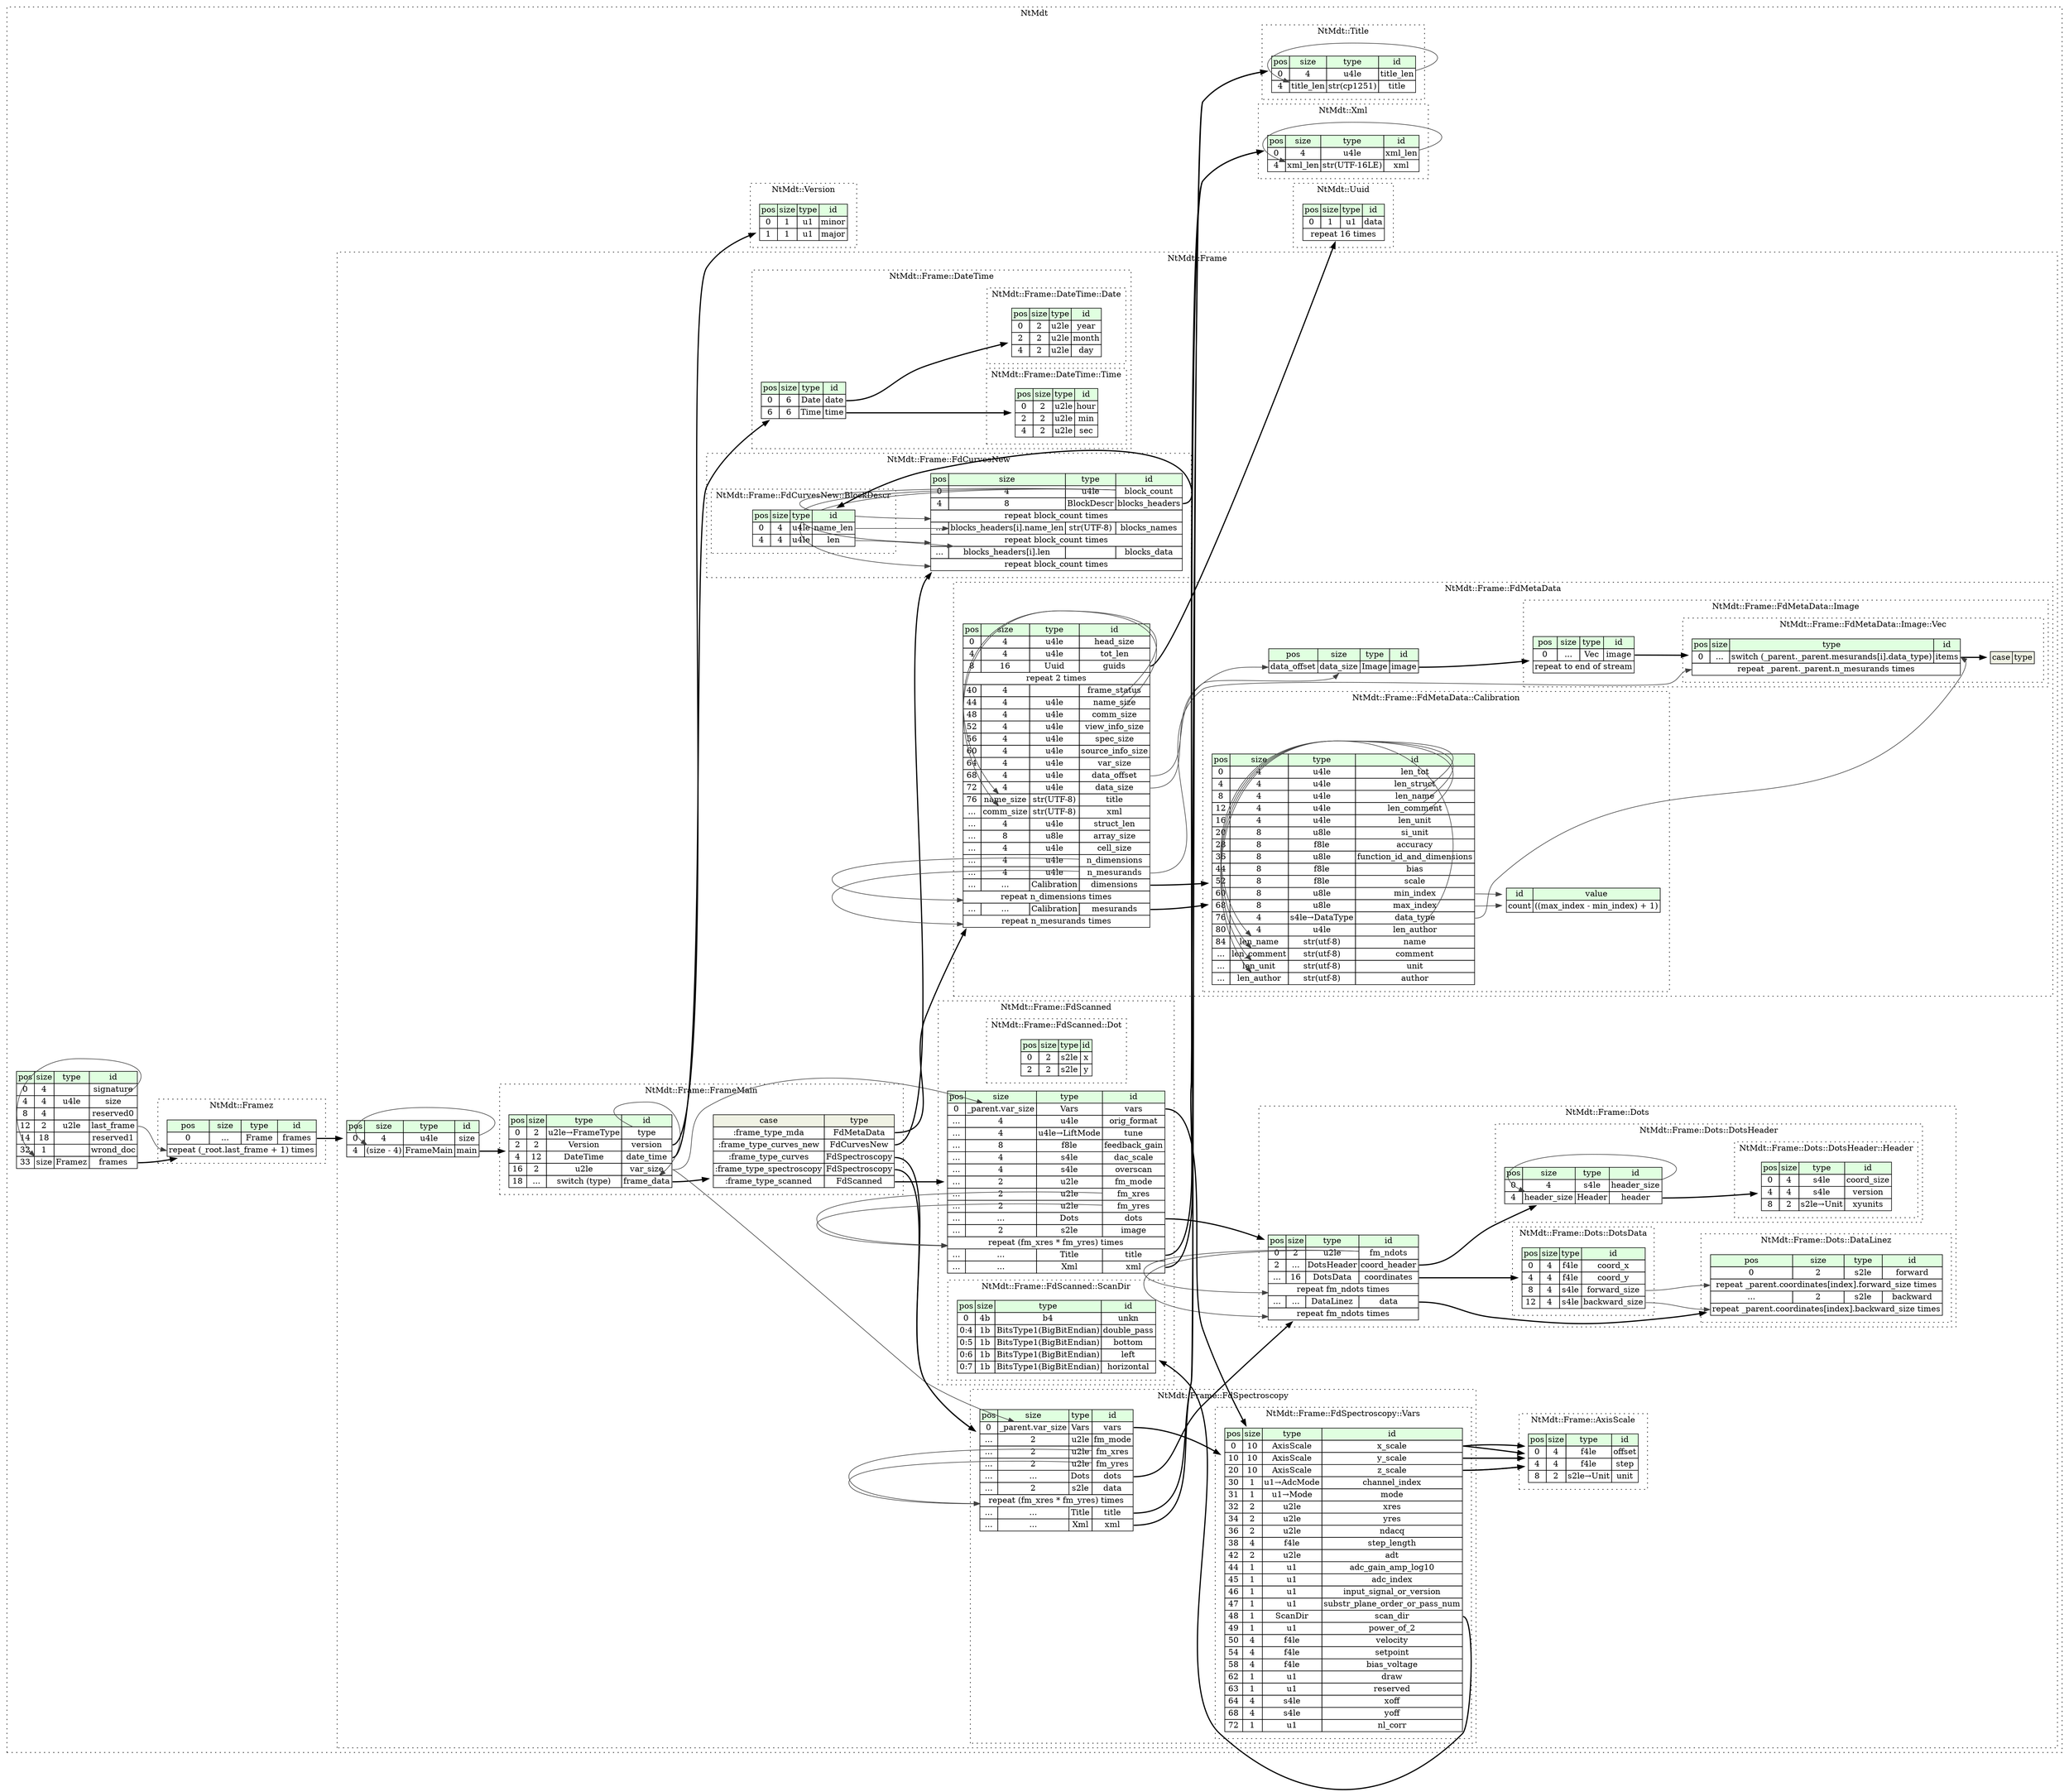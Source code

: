 digraph {
	rankdir=LR;
	node [shape=plaintext];
	subgraph cluster__nt_mdt {
		label="NtMdt";
		graph[style=dotted];

		nt_mdt__seq [label=<<TABLE BORDER="0" CELLBORDER="1" CELLSPACING="0">
			<TR><TD BGCOLOR="#E0FFE0">pos</TD><TD BGCOLOR="#E0FFE0">size</TD><TD BGCOLOR="#E0FFE0">type</TD><TD BGCOLOR="#E0FFE0">id</TD></TR>
			<TR><TD PORT="signature_pos">0</TD><TD PORT="signature_size">4</TD><TD></TD><TD PORT="signature_type">signature</TD></TR>
			<TR><TD PORT="size_pos">4</TD><TD PORT="size_size">4</TD><TD>u4le</TD><TD PORT="size_type">size</TD></TR>
			<TR><TD PORT="reserved0_pos">8</TD><TD PORT="reserved0_size">4</TD><TD></TD><TD PORT="reserved0_type">reserved0</TD></TR>
			<TR><TD PORT="last_frame_pos">12</TD><TD PORT="last_frame_size">2</TD><TD>u2le</TD><TD PORT="last_frame_type">last_frame</TD></TR>
			<TR><TD PORT="reserved1_pos">14</TD><TD PORT="reserved1_size">18</TD><TD></TD><TD PORT="reserved1_type">reserved1</TD></TR>
			<TR><TD PORT="wrond_doc_pos">32</TD><TD PORT="wrond_doc_size">1</TD><TD></TD><TD PORT="wrond_doc_type">wrond_doc</TD></TR>
			<TR><TD PORT="frames_pos">33</TD><TD PORT="frames_size">size</TD><TD>Framez</TD><TD PORT="frames_type">frames</TD></TR>
		</TABLE>>];
		subgraph cluster__uuid {
			label="NtMdt::Uuid";
			graph[style=dotted];

			uuid__seq [label=<<TABLE BORDER="0" CELLBORDER="1" CELLSPACING="0">
				<TR><TD BGCOLOR="#E0FFE0">pos</TD><TD BGCOLOR="#E0FFE0">size</TD><TD BGCOLOR="#E0FFE0">type</TD><TD BGCOLOR="#E0FFE0">id</TD></TR>
				<TR><TD PORT="data_pos">0</TD><TD PORT="data_size">1</TD><TD>u1</TD><TD PORT="data_type">data</TD></TR>
				<TR><TD COLSPAN="4" PORT="data__repeat">repeat 16 times</TD></TR>
			</TABLE>>];
		}
		subgraph cluster__framez {
			label="NtMdt::Framez";
			graph[style=dotted];

			framez__seq [label=<<TABLE BORDER="0" CELLBORDER="1" CELLSPACING="0">
				<TR><TD BGCOLOR="#E0FFE0">pos</TD><TD BGCOLOR="#E0FFE0">size</TD><TD BGCOLOR="#E0FFE0">type</TD><TD BGCOLOR="#E0FFE0">id</TD></TR>
				<TR><TD PORT="frames_pos">0</TD><TD PORT="frames_size">...</TD><TD>Frame</TD><TD PORT="frames_type">frames</TD></TR>
				<TR><TD COLSPAN="4" PORT="frames__repeat">repeat (_root.last_frame + 1) times</TD></TR>
			</TABLE>>];
		}
		subgraph cluster__frame {
			label="NtMdt::Frame";
			graph[style=dotted];

			frame__seq [label=<<TABLE BORDER="0" CELLBORDER="1" CELLSPACING="0">
				<TR><TD BGCOLOR="#E0FFE0">pos</TD><TD BGCOLOR="#E0FFE0">size</TD><TD BGCOLOR="#E0FFE0">type</TD><TD BGCOLOR="#E0FFE0">id</TD></TR>
				<TR><TD PORT="size_pos">0</TD><TD PORT="size_size">4</TD><TD>u4le</TD><TD PORT="size_type">size</TD></TR>
				<TR><TD PORT="main_pos">4</TD><TD PORT="main_size">(size - 4)</TD><TD>FrameMain</TD><TD PORT="main_type">main</TD></TR>
			</TABLE>>];
			subgraph cluster__dots {
				label="NtMdt::Frame::Dots";
				graph[style=dotted];

				dots__seq [label=<<TABLE BORDER="0" CELLBORDER="1" CELLSPACING="0">
					<TR><TD BGCOLOR="#E0FFE0">pos</TD><TD BGCOLOR="#E0FFE0">size</TD><TD BGCOLOR="#E0FFE0">type</TD><TD BGCOLOR="#E0FFE0">id</TD></TR>
					<TR><TD PORT="fm_ndots_pos">0</TD><TD PORT="fm_ndots_size">2</TD><TD>u2le</TD><TD PORT="fm_ndots_type">fm_ndots</TD></TR>
					<TR><TD PORT="coord_header_pos">2</TD><TD PORT="coord_header_size">...</TD><TD>DotsHeader</TD><TD PORT="coord_header_type">coord_header</TD></TR>
					<TR><TD PORT="coordinates_pos">...</TD><TD PORT="coordinates_size">16</TD><TD>DotsData</TD><TD PORT="coordinates_type">coordinates</TD></TR>
					<TR><TD COLSPAN="4" PORT="coordinates__repeat">repeat fm_ndots times</TD></TR>
					<TR><TD PORT="data_pos">...</TD><TD PORT="data_size">...</TD><TD>DataLinez</TD><TD PORT="data_type">data</TD></TR>
					<TR><TD COLSPAN="4" PORT="data__repeat">repeat fm_ndots times</TD></TR>
				</TABLE>>];
				subgraph cluster__dots_header {
					label="NtMdt::Frame::Dots::DotsHeader";
					graph[style=dotted];

					dots_header__seq [label=<<TABLE BORDER="0" CELLBORDER="1" CELLSPACING="0">
						<TR><TD BGCOLOR="#E0FFE0">pos</TD><TD BGCOLOR="#E0FFE0">size</TD><TD BGCOLOR="#E0FFE0">type</TD><TD BGCOLOR="#E0FFE0">id</TD></TR>
						<TR><TD PORT="header_size_pos">0</TD><TD PORT="header_size_size">4</TD><TD>s4le</TD><TD PORT="header_size_type">header_size</TD></TR>
						<TR><TD PORT="header_pos">4</TD><TD PORT="header_size">header_size</TD><TD>Header</TD><TD PORT="header_type">header</TD></TR>
					</TABLE>>];
					subgraph cluster__header_ {
						label="NtMdt::Frame::Dots::DotsHeader::Header";
						graph[style=dotted];

						header___seq [label=<<TABLE BORDER="0" CELLBORDER="1" CELLSPACING="0">
							<TR><TD BGCOLOR="#E0FFE0">pos</TD><TD BGCOLOR="#E0FFE0">size</TD><TD BGCOLOR="#E0FFE0">type</TD><TD BGCOLOR="#E0FFE0">id</TD></TR>
							<TR><TD PORT="coord_size_pos">0</TD><TD PORT="coord_size_size">4</TD><TD>s4le</TD><TD PORT="coord_size_type">coord_size</TD></TR>
							<TR><TD PORT="version_pos">4</TD><TD PORT="version_size">4</TD><TD>s4le</TD><TD PORT="version_type">version</TD></TR>
							<TR><TD PORT="xyunits_pos">8</TD><TD PORT="xyunits_size">2</TD><TD>s2le→Unit</TD><TD PORT="xyunits_type">xyunits</TD></TR>
						</TABLE>>];
					}
				}
				subgraph cluster__dots_data {
					label="NtMdt::Frame::Dots::DotsData";
					graph[style=dotted];

					dots_data__seq [label=<<TABLE BORDER="0" CELLBORDER="1" CELLSPACING="0">
						<TR><TD BGCOLOR="#E0FFE0">pos</TD><TD BGCOLOR="#E0FFE0">size</TD><TD BGCOLOR="#E0FFE0">type</TD><TD BGCOLOR="#E0FFE0">id</TD></TR>
						<TR><TD PORT="coord_x_pos">0</TD><TD PORT="coord_x_size">4</TD><TD>f4le</TD><TD PORT="coord_x_type">coord_x</TD></TR>
						<TR><TD PORT="coord_y_pos">4</TD><TD PORT="coord_y_size">4</TD><TD>f4le</TD><TD PORT="coord_y_type">coord_y</TD></TR>
						<TR><TD PORT="forward_size_pos">8</TD><TD PORT="forward_size_size">4</TD><TD>s4le</TD><TD PORT="forward_size_type">forward_size</TD></TR>
						<TR><TD PORT="backward_size_pos">12</TD><TD PORT="backward_size_size">4</TD><TD>s4le</TD><TD PORT="backward_size_type">backward_size</TD></TR>
					</TABLE>>];
				}
				subgraph cluster__data_linez {
					label="NtMdt::Frame::Dots::DataLinez";
					graph[style=dotted];

					data_linez__seq [label=<<TABLE BORDER="0" CELLBORDER="1" CELLSPACING="0">
						<TR><TD BGCOLOR="#E0FFE0">pos</TD><TD BGCOLOR="#E0FFE0">size</TD><TD BGCOLOR="#E0FFE0">type</TD><TD BGCOLOR="#E0FFE0">id</TD></TR>
						<TR><TD PORT="forward_pos">0</TD><TD PORT="forward_size">2</TD><TD>s2le</TD><TD PORT="forward_type">forward</TD></TR>
						<TR><TD COLSPAN="4" PORT="forward__repeat">repeat _parent.coordinates[index].forward_size times</TD></TR>
						<TR><TD PORT="backward_pos">...</TD><TD PORT="backward_size">2</TD><TD>s2le</TD><TD PORT="backward_type">backward</TD></TR>
						<TR><TD COLSPAN="4" PORT="backward__repeat">repeat _parent.coordinates[index].backward_size times</TD></TR>
					</TABLE>>];
				}
			}
			subgraph cluster__frame_main {
				label="NtMdt::Frame::FrameMain";
				graph[style=dotted];

				frame_main__seq [label=<<TABLE BORDER="0" CELLBORDER="1" CELLSPACING="0">
					<TR><TD BGCOLOR="#E0FFE0">pos</TD><TD BGCOLOR="#E0FFE0">size</TD><TD BGCOLOR="#E0FFE0">type</TD><TD BGCOLOR="#E0FFE0">id</TD></TR>
					<TR><TD PORT="type_pos">0</TD><TD PORT="type_size">2</TD><TD>u2le→FrameType</TD><TD PORT="type_type">type</TD></TR>
					<TR><TD PORT="version_pos">2</TD><TD PORT="version_size">2</TD><TD>Version</TD><TD PORT="version_type">version</TD></TR>
					<TR><TD PORT="date_time_pos">4</TD><TD PORT="date_time_size">12</TD><TD>DateTime</TD><TD PORT="date_time_type">date_time</TD></TR>
					<TR><TD PORT="var_size_pos">16</TD><TD PORT="var_size_size">2</TD><TD>u2le</TD><TD PORT="var_size_type">var_size</TD></TR>
					<TR><TD PORT="frame_data_pos">18</TD><TD PORT="frame_data_size">...</TD><TD>switch (type)</TD><TD PORT="frame_data_type">frame_data</TD></TR>
				</TABLE>>];
frame_main__seq_frame_data_switch [label=<<TABLE BORDER="0" CELLBORDER="1" CELLSPACING="0">
	<TR><TD BGCOLOR="#F0F2E4">case</TD><TD BGCOLOR="#F0F2E4">type</TD></TR>
	<TR><TD>:frame_type_mda</TD><TD PORT="case0">FdMetaData</TD></TR>
	<TR><TD>:frame_type_curves_new</TD><TD PORT="case1">FdCurvesNew</TD></TR>
	<TR><TD>:frame_type_curves</TD><TD PORT="case2">FdSpectroscopy</TD></TR>
	<TR><TD>:frame_type_spectroscopy</TD><TD PORT="case3">FdSpectroscopy</TD></TR>
	<TR><TD>:frame_type_scanned</TD><TD PORT="case4">FdScanned</TD></TR>
</TABLE>>];
			}
			subgraph cluster__fd_curves_new {
				label="NtMdt::Frame::FdCurvesNew";
				graph[style=dotted];

				fd_curves_new__seq [label=<<TABLE BORDER="0" CELLBORDER="1" CELLSPACING="0">
					<TR><TD BGCOLOR="#E0FFE0">pos</TD><TD BGCOLOR="#E0FFE0">size</TD><TD BGCOLOR="#E0FFE0">type</TD><TD BGCOLOR="#E0FFE0">id</TD></TR>
					<TR><TD PORT="block_count_pos">0</TD><TD PORT="block_count_size">4</TD><TD>u4le</TD><TD PORT="block_count_type">block_count</TD></TR>
					<TR><TD PORT="blocks_headers_pos">4</TD><TD PORT="blocks_headers_size">8</TD><TD>BlockDescr</TD><TD PORT="blocks_headers_type">blocks_headers</TD></TR>
					<TR><TD COLSPAN="4" PORT="blocks_headers__repeat">repeat block_count times</TD></TR>
					<TR><TD PORT="blocks_names_pos">...</TD><TD PORT="blocks_names_size">blocks_headers[i].name_len</TD><TD>str(UTF-8)</TD><TD PORT="blocks_names_type">blocks_names</TD></TR>
					<TR><TD COLSPAN="4" PORT="blocks_names__repeat">repeat block_count times</TD></TR>
					<TR><TD PORT="blocks_data_pos">...</TD><TD PORT="blocks_data_size">blocks_headers[i].len</TD><TD></TD><TD PORT="blocks_data_type">blocks_data</TD></TR>
					<TR><TD COLSPAN="4" PORT="blocks_data__repeat">repeat block_count times</TD></TR>
				</TABLE>>];
				subgraph cluster__block_descr {
					label="NtMdt::Frame::FdCurvesNew::BlockDescr";
					graph[style=dotted];

					block_descr__seq [label=<<TABLE BORDER="0" CELLBORDER="1" CELLSPACING="0">
						<TR><TD BGCOLOR="#E0FFE0">pos</TD><TD BGCOLOR="#E0FFE0">size</TD><TD BGCOLOR="#E0FFE0">type</TD><TD BGCOLOR="#E0FFE0">id</TD></TR>
						<TR><TD PORT="name_len_pos">0</TD><TD PORT="name_len_size">4</TD><TD>u4le</TD><TD PORT="name_len_type">name_len</TD></TR>
						<TR><TD PORT="len_pos">4</TD><TD PORT="len_size">4</TD><TD>u4le</TD><TD PORT="len_type">len</TD></TR>
					</TABLE>>];
				}
			}
			subgraph cluster__fd_meta_data {
				label="NtMdt::Frame::FdMetaData";
				graph[style=dotted];

				fd_meta_data__seq [label=<<TABLE BORDER="0" CELLBORDER="1" CELLSPACING="0">
					<TR><TD BGCOLOR="#E0FFE0">pos</TD><TD BGCOLOR="#E0FFE0">size</TD><TD BGCOLOR="#E0FFE0">type</TD><TD BGCOLOR="#E0FFE0">id</TD></TR>
					<TR><TD PORT="head_size_pos">0</TD><TD PORT="head_size_size">4</TD><TD>u4le</TD><TD PORT="head_size_type">head_size</TD></TR>
					<TR><TD PORT="tot_len_pos">4</TD><TD PORT="tot_len_size">4</TD><TD>u4le</TD><TD PORT="tot_len_type">tot_len</TD></TR>
					<TR><TD PORT="guids_pos">8</TD><TD PORT="guids_size">16</TD><TD>Uuid</TD><TD PORT="guids_type">guids</TD></TR>
					<TR><TD COLSPAN="4" PORT="guids__repeat">repeat 2 times</TD></TR>
					<TR><TD PORT="frame_status_pos">40</TD><TD PORT="frame_status_size">4</TD><TD></TD><TD PORT="frame_status_type">frame_status</TD></TR>
					<TR><TD PORT="name_size_pos">44</TD><TD PORT="name_size_size">4</TD><TD>u4le</TD><TD PORT="name_size_type">name_size</TD></TR>
					<TR><TD PORT="comm_size_pos">48</TD><TD PORT="comm_size_size">4</TD><TD>u4le</TD><TD PORT="comm_size_type">comm_size</TD></TR>
					<TR><TD PORT="view_info_size_pos">52</TD><TD PORT="view_info_size_size">4</TD><TD>u4le</TD><TD PORT="view_info_size_type">view_info_size</TD></TR>
					<TR><TD PORT="spec_size_pos">56</TD><TD PORT="spec_size_size">4</TD><TD>u4le</TD><TD PORT="spec_size_type">spec_size</TD></TR>
					<TR><TD PORT="source_info_size_pos">60</TD><TD PORT="source_info_size_size">4</TD><TD>u4le</TD><TD PORT="source_info_size_type">source_info_size</TD></TR>
					<TR><TD PORT="var_size_pos">64</TD><TD PORT="var_size_size">4</TD><TD>u4le</TD><TD PORT="var_size_type">var_size</TD></TR>
					<TR><TD PORT="data_offset_pos">68</TD><TD PORT="data_offset_size">4</TD><TD>u4le</TD><TD PORT="data_offset_type">data_offset</TD></TR>
					<TR><TD PORT="data_size_pos">72</TD><TD PORT="data_size_size">4</TD><TD>u4le</TD><TD PORT="data_size_type">data_size</TD></TR>
					<TR><TD PORT="title_pos">76</TD><TD PORT="title_size">name_size</TD><TD>str(UTF-8)</TD><TD PORT="title_type">title</TD></TR>
					<TR><TD PORT="xml_pos">...</TD><TD PORT="xml_size">comm_size</TD><TD>str(UTF-8)</TD><TD PORT="xml_type">xml</TD></TR>
					<TR><TD PORT="struct_len_pos">...</TD><TD PORT="struct_len_size">4</TD><TD>u4le</TD><TD PORT="struct_len_type">struct_len</TD></TR>
					<TR><TD PORT="array_size_pos">...</TD><TD PORT="array_size_size">8</TD><TD>u8le</TD><TD PORT="array_size_type">array_size</TD></TR>
					<TR><TD PORT="cell_size_pos">...</TD><TD PORT="cell_size_size">4</TD><TD>u4le</TD><TD PORT="cell_size_type">cell_size</TD></TR>
					<TR><TD PORT="n_dimensions_pos">...</TD><TD PORT="n_dimensions_size">4</TD><TD>u4le</TD><TD PORT="n_dimensions_type">n_dimensions</TD></TR>
					<TR><TD PORT="n_mesurands_pos">...</TD><TD PORT="n_mesurands_size">4</TD><TD>u4le</TD><TD PORT="n_mesurands_type">n_mesurands</TD></TR>
					<TR><TD PORT="dimensions_pos">...</TD><TD PORT="dimensions_size">...</TD><TD>Calibration</TD><TD PORT="dimensions_type">dimensions</TD></TR>
					<TR><TD COLSPAN="4" PORT="dimensions__repeat">repeat n_dimensions times</TD></TR>
					<TR><TD PORT="mesurands_pos">...</TD><TD PORT="mesurands_size">...</TD><TD>Calibration</TD><TD PORT="mesurands_type">mesurands</TD></TR>
					<TR><TD COLSPAN="4" PORT="mesurands__repeat">repeat n_mesurands times</TD></TR>
				</TABLE>>];
				fd_meta_data__inst__image [label=<<TABLE BORDER="0" CELLBORDER="1" CELLSPACING="0">
					<TR><TD BGCOLOR="#E0FFE0">pos</TD><TD BGCOLOR="#E0FFE0">size</TD><TD BGCOLOR="#E0FFE0">type</TD><TD BGCOLOR="#E0FFE0">id</TD></TR>
					<TR><TD PORT="image_pos">data_offset</TD><TD PORT="image_size">data_size</TD><TD>Image</TD><TD PORT="image_type">image</TD></TR>
				</TABLE>>];
				subgraph cluster__image {
					label="NtMdt::Frame::FdMetaData::Image";
					graph[style=dotted];

					image__seq [label=<<TABLE BORDER="0" CELLBORDER="1" CELLSPACING="0">
						<TR><TD BGCOLOR="#E0FFE0">pos</TD><TD BGCOLOR="#E0FFE0">size</TD><TD BGCOLOR="#E0FFE0">type</TD><TD BGCOLOR="#E0FFE0">id</TD></TR>
						<TR><TD PORT="image_pos">0</TD><TD PORT="image_size">...</TD><TD>Vec</TD><TD PORT="image_type">image</TD></TR>
						<TR><TD COLSPAN="4" PORT="image__repeat">repeat to end of stream</TD></TR>
					</TABLE>>];
					subgraph cluster__vec {
						label="NtMdt::Frame::FdMetaData::Image::Vec";
						graph[style=dotted];

						vec__seq [label=<<TABLE BORDER="0" CELLBORDER="1" CELLSPACING="0">
							<TR><TD BGCOLOR="#E0FFE0">pos</TD><TD BGCOLOR="#E0FFE0">size</TD><TD BGCOLOR="#E0FFE0">type</TD><TD BGCOLOR="#E0FFE0">id</TD></TR>
							<TR><TD PORT="items_pos">0</TD><TD PORT="items_size">...</TD><TD>switch (_parent._parent.mesurands[i].data_type)</TD><TD PORT="items_type">items</TD></TR>
							<TR><TD COLSPAN="4" PORT="items__repeat">repeat _parent._parent.n_mesurands times</TD></TR>
						</TABLE>>];
vec__seq_items_switch [label=<<TABLE BORDER="0" CELLBORDER="1" CELLSPACING="0">
	<TR><TD BGCOLOR="#F0F2E4">case</TD><TD BGCOLOR="#F0F2E4">type</TD></TR>
</TABLE>>];
					}
				}
				subgraph cluster__calibration {
					label="NtMdt::Frame::FdMetaData::Calibration";
					graph[style=dotted];

					calibration__seq [label=<<TABLE BORDER="0" CELLBORDER="1" CELLSPACING="0">
						<TR><TD BGCOLOR="#E0FFE0">pos</TD><TD BGCOLOR="#E0FFE0">size</TD><TD BGCOLOR="#E0FFE0">type</TD><TD BGCOLOR="#E0FFE0">id</TD></TR>
						<TR><TD PORT="len_tot_pos">0</TD><TD PORT="len_tot_size">4</TD><TD>u4le</TD><TD PORT="len_tot_type">len_tot</TD></TR>
						<TR><TD PORT="len_struct_pos">4</TD><TD PORT="len_struct_size">4</TD><TD>u4le</TD><TD PORT="len_struct_type">len_struct</TD></TR>
						<TR><TD PORT="len_name_pos">8</TD><TD PORT="len_name_size">4</TD><TD>u4le</TD><TD PORT="len_name_type">len_name</TD></TR>
						<TR><TD PORT="len_comment_pos">12</TD><TD PORT="len_comment_size">4</TD><TD>u4le</TD><TD PORT="len_comment_type">len_comment</TD></TR>
						<TR><TD PORT="len_unit_pos">16</TD><TD PORT="len_unit_size">4</TD><TD>u4le</TD><TD PORT="len_unit_type">len_unit</TD></TR>
						<TR><TD PORT="si_unit_pos">20</TD><TD PORT="si_unit_size">8</TD><TD>u8le</TD><TD PORT="si_unit_type">si_unit</TD></TR>
						<TR><TD PORT="accuracy_pos">28</TD><TD PORT="accuracy_size">8</TD><TD>f8le</TD><TD PORT="accuracy_type">accuracy</TD></TR>
						<TR><TD PORT="function_id_and_dimensions_pos">36</TD><TD PORT="function_id_and_dimensions_size">8</TD><TD>u8le</TD><TD PORT="function_id_and_dimensions_type">function_id_and_dimensions</TD></TR>
						<TR><TD PORT="bias_pos">44</TD><TD PORT="bias_size">8</TD><TD>f8le</TD><TD PORT="bias_type">bias</TD></TR>
						<TR><TD PORT="scale_pos">52</TD><TD PORT="scale_size">8</TD><TD>f8le</TD><TD PORT="scale_type">scale</TD></TR>
						<TR><TD PORT="min_index_pos">60</TD><TD PORT="min_index_size">8</TD><TD>u8le</TD><TD PORT="min_index_type">min_index</TD></TR>
						<TR><TD PORT="max_index_pos">68</TD><TD PORT="max_index_size">8</TD><TD>u8le</TD><TD PORT="max_index_type">max_index</TD></TR>
						<TR><TD PORT="data_type_pos">76</TD><TD PORT="data_type_size">4</TD><TD>s4le→DataType</TD><TD PORT="data_type_type">data_type</TD></TR>
						<TR><TD PORT="len_author_pos">80</TD><TD PORT="len_author_size">4</TD><TD>u4le</TD><TD PORT="len_author_type">len_author</TD></TR>
						<TR><TD PORT="name_pos">84</TD><TD PORT="name_size">len_name</TD><TD>str(utf-8)</TD><TD PORT="name_type">name</TD></TR>
						<TR><TD PORT="comment_pos">...</TD><TD PORT="comment_size">len_comment</TD><TD>str(utf-8)</TD><TD PORT="comment_type">comment</TD></TR>
						<TR><TD PORT="unit_pos">...</TD><TD PORT="unit_size">len_unit</TD><TD>str(utf-8)</TD><TD PORT="unit_type">unit</TD></TR>
						<TR><TD PORT="author_pos">...</TD><TD PORT="author_size">len_author</TD><TD>str(utf-8)</TD><TD PORT="author_type">author</TD></TR>
					</TABLE>>];
					calibration__inst__count [label=<<TABLE BORDER="0" CELLBORDER="1" CELLSPACING="0">
						<TR><TD BGCOLOR="#E0FFE0">id</TD><TD BGCOLOR="#E0FFE0">value</TD></TR>
						<TR><TD>count</TD><TD>((max_index - min_index) + 1)</TD></TR>
					</TABLE>>];
				}
			}
			subgraph cluster__fd_spectroscopy {
				label="NtMdt::Frame::FdSpectroscopy";
				graph[style=dotted];

				fd_spectroscopy__seq [label=<<TABLE BORDER="0" CELLBORDER="1" CELLSPACING="0">
					<TR><TD BGCOLOR="#E0FFE0">pos</TD><TD BGCOLOR="#E0FFE0">size</TD><TD BGCOLOR="#E0FFE0">type</TD><TD BGCOLOR="#E0FFE0">id</TD></TR>
					<TR><TD PORT="vars_pos">0</TD><TD PORT="vars_size">_parent.var_size</TD><TD>Vars</TD><TD PORT="vars_type">vars</TD></TR>
					<TR><TD PORT="fm_mode_pos">...</TD><TD PORT="fm_mode_size">2</TD><TD>u2le</TD><TD PORT="fm_mode_type">fm_mode</TD></TR>
					<TR><TD PORT="fm_xres_pos">...</TD><TD PORT="fm_xres_size">2</TD><TD>u2le</TD><TD PORT="fm_xres_type">fm_xres</TD></TR>
					<TR><TD PORT="fm_yres_pos">...</TD><TD PORT="fm_yres_size">2</TD><TD>u2le</TD><TD PORT="fm_yres_type">fm_yres</TD></TR>
					<TR><TD PORT="dots_pos">...</TD><TD PORT="dots_size">...</TD><TD>Dots</TD><TD PORT="dots_type">dots</TD></TR>
					<TR><TD PORT="data_pos">...</TD><TD PORT="data_size">2</TD><TD>s2le</TD><TD PORT="data_type">data</TD></TR>
					<TR><TD COLSPAN="4" PORT="data__repeat">repeat (fm_xres * fm_yres) times</TD></TR>
					<TR><TD PORT="title_pos">...</TD><TD PORT="title_size">...</TD><TD>Title</TD><TD PORT="title_type">title</TD></TR>
					<TR><TD PORT="xml_pos">...</TD><TD PORT="xml_size">...</TD><TD>Xml</TD><TD PORT="xml_type">xml</TD></TR>
				</TABLE>>];
				subgraph cluster__vars {
					label="NtMdt::Frame::FdSpectroscopy::Vars";
					graph[style=dotted];

					vars__seq [label=<<TABLE BORDER="0" CELLBORDER="1" CELLSPACING="0">
						<TR><TD BGCOLOR="#E0FFE0">pos</TD><TD BGCOLOR="#E0FFE0">size</TD><TD BGCOLOR="#E0FFE0">type</TD><TD BGCOLOR="#E0FFE0">id</TD></TR>
						<TR><TD PORT="x_scale_pos">0</TD><TD PORT="x_scale_size">10</TD><TD>AxisScale</TD><TD PORT="x_scale_type">x_scale</TD></TR>
						<TR><TD PORT="y_scale_pos">10</TD><TD PORT="y_scale_size">10</TD><TD>AxisScale</TD><TD PORT="y_scale_type">y_scale</TD></TR>
						<TR><TD PORT="z_scale_pos">20</TD><TD PORT="z_scale_size">10</TD><TD>AxisScale</TD><TD PORT="z_scale_type">z_scale</TD></TR>
						<TR><TD PORT="sp_mode_pos">30</TD><TD PORT="sp_mode_size">2</TD><TD>u2le</TD><TD PORT="sp_mode_type">sp_mode</TD></TR>
						<TR><TD PORT="sp_filter_pos">32</TD><TD PORT="sp_filter_size">2</TD><TD>u2le</TD><TD PORT="sp_filter_type">sp_filter</TD></TR>
						<TR><TD PORT="u_begin_pos">34</TD><TD PORT="u_begin_size">4</TD><TD>f4le</TD><TD PORT="u_begin_type">u_begin</TD></TR>
						<TR><TD PORT="u_end_pos">38</TD><TD PORT="u_end_size">4</TD><TD>f4le</TD><TD PORT="u_end_type">u_end</TD></TR>
						<TR><TD PORT="z_up_pos">42</TD><TD PORT="z_up_size">2</TD><TD>s2le</TD><TD PORT="z_up_type">z_up</TD></TR>
						<TR><TD PORT="z_down_pos">44</TD><TD PORT="z_down_size">2</TD><TD>s2le</TD><TD PORT="z_down_type">z_down</TD></TR>
						<TR><TD PORT="sp_averaging_pos">46</TD><TD PORT="sp_averaging_size">2</TD><TD>u2le</TD><TD PORT="sp_averaging_type">sp_averaging</TD></TR>
						<TR><TD PORT="sp_repeat_pos">48</TD><TD PORT="sp_repeat_size">1</TD><TD>u1</TD><TD PORT="sp_repeat_type">sp_repeat</TD></TR>
						<TR><TD PORT="sp_back_pos">49</TD><TD PORT="sp_back_size">1</TD><TD>u1</TD><TD PORT="sp_back_type">sp_back</TD></TR>
						<TR><TD PORT="sp_4nx_pos">50</TD><TD PORT="sp_4nx_size">2</TD><TD>s2le</TD><TD PORT="sp_4nx_type">sp_4nx</TD></TR>
						<TR><TD PORT="sp_osc_pos">52</TD><TD PORT="sp_osc_size">1</TD><TD>u1</TD><TD PORT="sp_osc_type">sp_osc</TD></TR>
						<TR><TD PORT="sp_n4_pos">53</TD><TD PORT="sp_n4_size">1</TD><TD>u1</TD><TD PORT="sp_n4_type">sp_n4</TD></TR>
						<TR><TD PORT="sp_4x0_pos">54</TD><TD PORT="sp_4x0_size">4</TD><TD>f4le</TD><TD PORT="sp_4x0_type">sp_4x0</TD></TR>
						<TR><TD PORT="sp_4xr_pos">58</TD><TD PORT="sp_4xr_size">4</TD><TD>f4le</TD><TD PORT="sp_4xr_type">sp_4xr</TD></TR>
						<TR><TD PORT="sp_4u_pos">62</TD><TD PORT="sp_4u_size">2</TD><TD>s2le</TD><TD PORT="sp_4u_type">sp_4u</TD></TR>
						<TR><TD PORT="sp_4i_pos">64</TD><TD PORT="sp_4i_size">2</TD><TD>s2le</TD><TD PORT="sp_4i_type">sp_4i</TD></TR>
						<TR><TD PORT="sp_nx_pos">66</TD><TD PORT="sp_nx_size">2</TD><TD>s2le</TD><TD PORT="sp_nx_type">sp_nx</TD></TR>
					</TABLE>>];
				}
			}
			subgraph cluster__date_time {
				label="NtMdt::Frame::DateTime";
				graph[style=dotted];

				date_time__seq [label=<<TABLE BORDER="0" CELLBORDER="1" CELLSPACING="0">
					<TR><TD BGCOLOR="#E0FFE0">pos</TD><TD BGCOLOR="#E0FFE0">size</TD><TD BGCOLOR="#E0FFE0">type</TD><TD BGCOLOR="#E0FFE0">id</TD></TR>
					<TR><TD PORT="date_pos">0</TD><TD PORT="date_size">6</TD><TD>Date</TD><TD PORT="date_type">date</TD></TR>
					<TR><TD PORT="time_pos">6</TD><TD PORT="time_size">6</TD><TD>Time</TD><TD PORT="time_type">time</TD></TR>
				</TABLE>>];
				subgraph cluster__date {
					label="NtMdt::Frame::DateTime::Date";
					graph[style=dotted];

					date__seq [label=<<TABLE BORDER="0" CELLBORDER="1" CELLSPACING="0">
						<TR><TD BGCOLOR="#E0FFE0">pos</TD><TD BGCOLOR="#E0FFE0">size</TD><TD BGCOLOR="#E0FFE0">type</TD><TD BGCOLOR="#E0FFE0">id</TD></TR>
						<TR><TD PORT="year_pos">0</TD><TD PORT="year_size">2</TD><TD>u2le</TD><TD PORT="year_type">year</TD></TR>
						<TR><TD PORT="month_pos">2</TD><TD PORT="month_size">2</TD><TD>u2le</TD><TD PORT="month_type">month</TD></TR>
						<TR><TD PORT="day_pos">4</TD><TD PORT="day_size">2</TD><TD>u2le</TD><TD PORT="day_type">day</TD></TR>
					</TABLE>>];
				}
				subgraph cluster__time {
					label="NtMdt::Frame::DateTime::Time";
					graph[style=dotted];

					time__seq [label=<<TABLE BORDER="0" CELLBORDER="1" CELLSPACING="0">
						<TR><TD BGCOLOR="#E0FFE0">pos</TD><TD BGCOLOR="#E0FFE0">size</TD><TD BGCOLOR="#E0FFE0">type</TD><TD BGCOLOR="#E0FFE0">id</TD></TR>
						<TR><TD PORT="hour_pos">0</TD><TD PORT="hour_size">2</TD><TD>u2le</TD><TD PORT="hour_type">hour</TD></TR>
						<TR><TD PORT="min_pos">2</TD><TD PORT="min_size">2</TD><TD>u2le</TD><TD PORT="min_type">min</TD></TR>
						<TR><TD PORT="sec_pos">4</TD><TD PORT="sec_size">2</TD><TD>u2le</TD><TD PORT="sec_type">sec</TD></TR>
					</TABLE>>];
				}
			}
			subgraph cluster__axis_scale {
				label="NtMdt::Frame::AxisScale";
				graph[style=dotted];

				axis_scale__seq [label=<<TABLE BORDER="0" CELLBORDER="1" CELLSPACING="0">
					<TR><TD BGCOLOR="#E0FFE0">pos</TD><TD BGCOLOR="#E0FFE0">size</TD><TD BGCOLOR="#E0FFE0">type</TD><TD BGCOLOR="#E0FFE0">id</TD></TR>
					<TR><TD PORT="offset_pos">0</TD><TD PORT="offset_size">4</TD><TD>f4le</TD><TD PORT="offset_type">offset</TD></TR>
					<TR><TD PORT="step_pos">4</TD><TD PORT="step_size">4</TD><TD>f4le</TD><TD PORT="step_type">step</TD></TR>
					<TR><TD PORT="unit_pos">8</TD><TD PORT="unit_size">2</TD><TD>s2le→Unit</TD><TD PORT="unit_type">unit</TD></TR>
				</TABLE>>];
			}
			subgraph cluster__fd_scanned {
				label="NtMdt::Frame::FdScanned";
				graph[style=dotted];

				fd_scanned__seq [label=<<TABLE BORDER="0" CELLBORDER="1" CELLSPACING="0">
					<TR><TD BGCOLOR="#E0FFE0">pos</TD><TD BGCOLOR="#E0FFE0">size</TD><TD BGCOLOR="#E0FFE0">type</TD><TD BGCOLOR="#E0FFE0">id</TD></TR>
					<TR><TD PORT="vars_pos">0</TD><TD PORT="vars_size">_parent.var_size</TD><TD>Vars</TD><TD PORT="vars_type">vars</TD></TR>
					<TR><TD PORT="orig_format_pos">...</TD><TD PORT="orig_format_size">4</TD><TD>u4le</TD><TD PORT="orig_format_type">orig_format</TD></TR>
					<TR><TD PORT="tune_pos">...</TD><TD PORT="tune_size">4</TD><TD>u4le→LiftMode</TD><TD PORT="tune_type">tune</TD></TR>
					<TR><TD PORT="feedback_gain_pos">...</TD><TD PORT="feedback_gain_size">8</TD><TD>f8le</TD><TD PORT="feedback_gain_type">feedback_gain</TD></TR>
					<TR><TD PORT="dac_scale_pos">...</TD><TD PORT="dac_scale_size">4</TD><TD>s4le</TD><TD PORT="dac_scale_type">dac_scale</TD></TR>
					<TR><TD PORT="overscan_pos">...</TD><TD PORT="overscan_size">4</TD><TD>s4le</TD><TD PORT="overscan_type">overscan</TD></TR>
					<TR><TD PORT="fm_mode_pos">...</TD><TD PORT="fm_mode_size">2</TD><TD>u2le</TD><TD PORT="fm_mode_type">fm_mode</TD></TR>
					<TR><TD PORT="fm_xres_pos">...</TD><TD PORT="fm_xres_size">2</TD><TD>u2le</TD><TD PORT="fm_xres_type">fm_xres</TD></TR>
					<TR><TD PORT="fm_yres_pos">...</TD><TD PORT="fm_yres_size">2</TD><TD>u2le</TD><TD PORT="fm_yres_type">fm_yres</TD></TR>
					<TR><TD PORT="dots_pos">...</TD><TD PORT="dots_size">...</TD><TD>Dots</TD><TD PORT="dots_type">dots</TD></TR>
					<TR><TD PORT="image_pos">...</TD><TD PORT="image_size">2</TD><TD>s2le</TD><TD PORT="image_type">image</TD></TR>
					<TR><TD COLSPAN="4" PORT="image__repeat">repeat (fm_xres * fm_yres) times</TD></TR>
					<TR><TD PORT="title_pos">...</TD><TD PORT="title_size">...</TD><TD>Title</TD><TD PORT="title_type">title</TD></TR>
					<TR><TD PORT="xml_pos">...</TD><TD PORT="xml_size">...</TD><TD>Xml</TD><TD PORT="xml_type">xml</TD></TR>
				</TABLE>>];
				subgraph cluster__vars {
					label="NtMdt::Frame::FdScanned::Vars";
					graph[style=dotted];

					vars__seq [label=<<TABLE BORDER="0" CELLBORDER="1" CELLSPACING="0">
						<TR><TD BGCOLOR="#E0FFE0">pos</TD><TD BGCOLOR="#E0FFE0">size</TD><TD BGCOLOR="#E0FFE0">type</TD><TD BGCOLOR="#E0FFE0">id</TD></TR>
						<TR><TD PORT="x_scale_pos">0</TD><TD PORT="x_scale_size">10</TD><TD>AxisScale</TD><TD PORT="x_scale_type">x_scale</TD></TR>
						<TR><TD PORT="y_scale_pos">10</TD><TD PORT="y_scale_size">10</TD><TD>AxisScale</TD><TD PORT="y_scale_type">y_scale</TD></TR>
						<TR><TD PORT="z_scale_pos">20</TD><TD PORT="z_scale_size">10</TD><TD>AxisScale</TD><TD PORT="z_scale_type">z_scale</TD></TR>
						<TR><TD PORT="channel_index_pos">30</TD><TD PORT="channel_index_size">1</TD><TD>u1→AdcMode</TD><TD PORT="channel_index_type">channel_index</TD></TR>
						<TR><TD PORT="mode_pos">31</TD><TD PORT="mode_size">1</TD><TD>u1→Mode</TD><TD PORT="mode_type">mode</TD></TR>
						<TR><TD PORT="xres_pos">32</TD><TD PORT="xres_size">2</TD><TD>u2le</TD><TD PORT="xres_type">xres</TD></TR>
						<TR><TD PORT="yres_pos">34</TD><TD PORT="yres_size">2</TD><TD>u2le</TD><TD PORT="yres_type">yres</TD></TR>
						<TR><TD PORT="ndacq_pos">36</TD><TD PORT="ndacq_size">2</TD><TD>u2le</TD><TD PORT="ndacq_type">ndacq</TD></TR>
						<TR><TD PORT="step_length_pos">38</TD><TD PORT="step_length_size">4</TD><TD>f4le</TD><TD PORT="step_length_type">step_length</TD></TR>
						<TR><TD PORT="adt_pos">42</TD><TD PORT="adt_size">2</TD><TD>u2le</TD><TD PORT="adt_type">adt</TD></TR>
						<TR><TD PORT="adc_gain_amp_log10_pos">44</TD><TD PORT="adc_gain_amp_log10_size">1</TD><TD>u1</TD><TD PORT="adc_gain_amp_log10_type">adc_gain_amp_log10</TD></TR>
						<TR><TD PORT="adc_index_pos">45</TD><TD PORT="adc_index_size">1</TD><TD>u1</TD><TD PORT="adc_index_type">adc_index</TD></TR>
						<TR><TD PORT="input_signal_or_version_pos">46</TD><TD PORT="input_signal_or_version_size">1</TD><TD>u1</TD><TD PORT="input_signal_or_version_type">input_signal_or_version</TD></TR>
						<TR><TD PORT="substr_plane_order_or_pass_num_pos">47</TD><TD PORT="substr_plane_order_or_pass_num_size">1</TD><TD>u1</TD><TD PORT="substr_plane_order_or_pass_num_type">substr_plane_order_or_pass_num</TD></TR>
						<TR><TD PORT="scan_dir_pos">48</TD><TD PORT="scan_dir_size">1</TD><TD>ScanDir</TD><TD PORT="scan_dir_type">scan_dir</TD></TR>
						<TR><TD PORT="power_of_2_pos">49</TD><TD PORT="power_of_2_size">1</TD><TD>u1</TD><TD PORT="power_of_2_type">power_of_2</TD></TR>
						<TR><TD PORT="velocity_pos">50</TD><TD PORT="velocity_size">4</TD><TD>f4le</TD><TD PORT="velocity_type">velocity</TD></TR>
						<TR><TD PORT="setpoint_pos">54</TD><TD PORT="setpoint_size">4</TD><TD>f4le</TD><TD PORT="setpoint_type">setpoint</TD></TR>
						<TR><TD PORT="bias_voltage_pos">58</TD><TD PORT="bias_voltage_size">4</TD><TD>f4le</TD><TD PORT="bias_voltage_type">bias_voltage</TD></TR>
						<TR><TD PORT="draw_pos">62</TD><TD PORT="draw_size">1</TD><TD>u1</TD><TD PORT="draw_type">draw</TD></TR>
						<TR><TD PORT="reserved_pos">63</TD><TD PORT="reserved_size">1</TD><TD>u1</TD><TD PORT="reserved_type">reserved</TD></TR>
						<TR><TD PORT="xoff_pos">64</TD><TD PORT="xoff_size">4</TD><TD>s4le</TD><TD PORT="xoff_type">xoff</TD></TR>
						<TR><TD PORT="yoff_pos">68</TD><TD PORT="yoff_size">4</TD><TD>s4le</TD><TD PORT="yoff_type">yoff</TD></TR>
						<TR><TD PORT="nl_corr_pos">72</TD><TD PORT="nl_corr_size">1</TD><TD>u1</TD><TD PORT="nl_corr_type">nl_corr</TD></TR>
					</TABLE>>];
				}
				subgraph cluster__dot {
					label="NtMdt::Frame::FdScanned::Dot";
					graph[style=dotted];

					dot__seq [label=<<TABLE BORDER="0" CELLBORDER="1" CELLSPACING="0">
						<TR><TD BGCOLOR="#E0FFE0">pos</TD><TD BGCOLOR="#E0FFE0">size</TD><TD BGCOLOR="#E0FFE0">type</TD><TD BGCOLOR="#E0FFE0">id</TD></TR>
						<TR><TD PORT="x_pos">0</TD><TD PORT="x_size">2</TD><TD>s2le</TD><TD PORT="x_type">x</TD></TR>
						<TR><TD PORT="y_pos">2</TD><TD PORT="y_size">2</TD><TD>s2le</TD><TD PORT="y_type">y</TD></TR>
					</TABLE>>];
				}
				subgraph cluster__scan_dir {
					label="NtMdt::Frame::FdScanned::ScanDir";
					graph[style=dotted];

					scan_dir__seq [label=<<TABLE BORDER="0" CELLBORDER="1" CELLSPACING="0">
						<TR><TD BGCOLOR="#E0FFE0">pos</TD><TD BGCOLOR="#E0FFE0">size</TD><TD BGCOLOR="#E0FFE0">type</TD><TD BGCOLOR="#E0FFE0">id</TD></TR>
						<TR><TD PORT="unkn_pos">0</TD><TD PORT="unkn_size">4b</TD><TD>b4</TD><TD PORT="unkn_type">unkn</TD></TR>
						<TR><TD PORT="double_pass_pos">0:4</TD><TD PORT="double_pass_size">1b</TD><TD>BitsType1(BigBitEndian)</TD><TD PORT="double_pass_type">double_pass</TD></TR>
						<TR><TD PORT="bottom_pos">0:5</TD><TD PORT="bottom_size">1b</TD><TD>BitsType1(BigBitEndian)</TD><TD PORT="bottom_type">bottom</TD></TR>
						<TR><TD PORT="left_pos">0:6</TD><TD PORT="left_size">1b</TD><TD>BitsType1(BigBitEndian)</TD><TD PORT="left_type">left</TD></TR>
						<TR><TD PORT="horizontal_pos">0:7</TD><TD PORT="horizontal_size">1b</TD><TD>BitsType1(BigBitEndian)</TD><TD PORT="horizontal_type">horizontal</TD></TR>
					</TABLE>>];
				}
			}
		}
		subgraph cluster__version {
			label="NtMdt::Version";
			graph[style=dotted];

			version__seq [label=<<TABLE BORDER="0" CELLBORDER="1" CELLSPACING="0">
				<TR><TD BGCOLOR="#E0FFE0">pos</TD><TD BGCOLOR="#E0FFE0">size</TD><TD BGCOLOR="#E0FFE0">type</TD><TD BGCOLOR="#E0FFE0">id</TD></TR>
				<TR><TD PORT="minor_pos">0</TD><TD PORT="minor_size">1</TD><TD>u1</TD><TD PORT="minor_type">minor</TD></TR>
				<TR><TD PORT="major_pos">1</TD><TD PORT="major_size">1</TD><TD>u1</TD><TD PORT="major_type">major</TD></TR>
			</TABLE>>];
		}
		subgraph cluster__xml {
			label="NtMdt::Xml";
			graph[style=dotted];

			xml__seq [label=<<TABLE BORDER="0" CELLBORDER="1" CELLSPACING="0">
				<TR><TD BGCOLOR="#E0FFE0">pos</TD><TD BGCOLOR="#E0FFE0">size</TD><TD BGCOLOR="#E0FFE0">type</TD><TD BGCOLOR="#E0FFE0">id</TD></TR>
				<TR><TD PORT="xml_len_pos">0</TD><TD PORT="xml_len_size">4</TD><TD>u4le</TD><TD PORT="xml_len_type">xml_len</TD></TR>
				<TR><TD PORT="xml_pos">4</TD><TD PORT="xml_size">xml_len</TD><TD>str(UTF-16LE)</TD><TD PORT="xml_type">xml</TD></TR>
			</TABLE>>];
		}
		subgraph cluster__title {
			label="NtMdt::Title";
			graph[style=dotted];

			title__seq [label=<<TABLE BORDER="0" CELLBORDER="1" CELLSPACING="0">
				<TR><TD BGCOLOR="#E0FFE0">pos</TD><TD BGCOLOR="#E0FFE0">size</TD><TD BGCOLOR="#E0FFE0">type</TD><TD BGCOLOR="#E0FFE0">id</TD></TR>
				<TR><TD PORT="title_len_pos">0</TD><TD PORT="title_len_size">4</TD><TD>u4le</TD><TD PORT="title_len_type">title_len</TD></TR>
				<TR><TD PORT="title_pos">4</TD><TD PORT="title_size">title_len</TD><TD>str(cp1251)</TD><TD PORT="title_type">title</TD></TR>
			</TABLE>>];
		}
	}
	nt_mdt__seq:size_type -> nt_mdt__seq:frames_size [color="#404040"];
	nt_mdt__seq:frames_type -> framez__seq [style=bold];
	framez__seq:frames_type -> frame__seq [style=bold];
	nt_mdt__seq:last_frame_type -> framez__seq:frames__repeat [color="#404040"];
	frame__seq:size_type -> frame__seq:main_size [color="#404040"];
	frame__seq:main_type -> frame_main__seq [style=bold];
	dots__seq:coord_header_type -> dots_header__seq [style=bold];
	dots__seq:coordinates_type -> dots_data__seq [style=bold];
	dots__seq:fm_ndots_type -> dots__seq:coordinates__repeat [color="#404040"];
	dots__seq:data_type -> data_linez__seq [style=bold];
	dots__seq:fm_ndots_type -> dots__seq:data__repeat [color="#404040"];
	dots_header__seq:header_size_type -> dots_header__seq:header_size [color="#404040"];
	dots_header__seq:header_type -> header___seq [style=bold];
	dots_data__seq:forward_size_type -> data_linez__seq:forward__repeat [color="#404040"];
	dots_data__seq:backward_size_type -> data_linez__seq:backward__repeat [color="#404040"];
	frame_main__seq:version_type -> version__seq [style=bold];
	frame_main__seq:date_time_type -> date_time__seq [style=bold];
	frame_main__seq:frame_data_type -> frame_main__seq_frame_data_switch [style=bold];
	frame_main__seq_frame_data_switch:case0 -> fd_meta_data__seq [style=bold];
	frame_main__seq_frame_data_switch:case1 -> fd_curves_new__seq [style=bold];
	frame_main__seq_frame_data_switch:case2 -> fd_spectroscopy__seq [style=bold];
	frame_main__seq_frame_data_switch:case3 -> fd_spectroscopy__seq [style=bold];
	frame_main__seq_frame_data_switch:case4 -> fd_scanned__seq [style=bold];
	frame_main__seq:type_type -> frame_main__seq:frame_data_type [color="#404040"];
	fd_curves_new__seq:blocks_headers_type -> block_descr__seq [style=bold];
	fd_curves_new__seq:block_count_type -> fd_curves_new__seq:blocks_headers__repeat [color="#404040"];
	block_descr__seq:name_len_type -> fd_curves_new__seq:blocks_names_size [color="#404040"];
	fd_curves_new__seq:block_count_type -> fd_curves_new__seq:blocks_names__repeat [color="#404040"];
	block_descr__seq:len_type -> fd_curves_new__seq:blocks_data_size [color="#404040"];
	fd_curves_new__seq:block_count_type -> fd_curves_new__seq:blocks_data__repeat [color="#404040"];
	fd_meta_data__seq:guids_type -> uuid__seq [style=bold];
	fd_meta_data__seq:name_size_type -> fd_meta_data__seq:title_size [color="#404040"];
	fd_meta_data__seq:comm_size_type -> fd_meta_data__seq:xml_size [color="#404040"];
	fd_meta_data__seq:dimensions_type -> calibration__seq [style=bold];
	fd_meta_data__seq:n_dimensions_type -> fd_meta_data__seq:dimensions__repeat [color="#404040"];
	fd_meta_data__seq:mesurands_type -> calibration__seq [style=bold];
	fd_meta_data__seq:n_mesurands_type -> fd_meta_data__seq:mesurands__repeat [color="#404040"];
	fd_meta_data__seq:data_offset_type -> fd_meta_data__inst__image:image_pos [color="#404040"];
	fd_meta_data__seq:data_size_type -> fd_meta_data__inst__image:image_size [color="#404040"];
	fd_meta_data__inst__image:image_type -> image__seq [style=bold];
	image__seq:image_type -> vec__seq [style=bold];
	vec__seq:items_type -> vec__seq_items_switch [style=bold];
	calibration__seq:data_type_type -> vec__seq:items_type [color="#404040"];
	fd_meta_data__seq:n_mesurands_type -> vec__seq:items__repeat [color="#404040"];
	calibration__seq:len_name_type -> calibration__seq:name_size [color="#404040"];
	calibration__seq:len_comment_type -> calibration__seq:comment_size [color="#404040"];
	calibration__seq:len_unit_type -> calibration__seq:unit_size [color="#404040"];
	calibration__seq:len_author_type -> calibration__seq:author_size [color="#404040"];
	calibration__seq:max_index_type -> calibration__inst__count [color="#404040"];
	calibration__seq:min_index_type -> calibration__inst__count [color="#404040"];
	frame_main__seq:var_size_type -> fd_spectroscopy__seq:vars_size [color="#404040"];
	fd_spectroscopy__seq:vars_type -> vars__seq [style=bold];
	fd_spectroscopy__seq:dots_type -> dots__seq [style=bold];
	fd_spectroscopy__seq:fm_xres_type -> fd_spectroscopy__seq:data__repeat [color="#404040"];
	fd_spectroscopy__seq:fm_yres_type -> fd_spectroscopy__seq:data__repeat [color="#404040"];
	fd_spectroscopy__seq:title_type -> title__seq [style=bold];
	fd_spectroscopy__seq:xml_type -> xml__seq [style=bold];
	vars__seq:x_scale_type -> axis_scale__seq [style=bold];
	vars__seq:y_scale_type -> axis_scale__seq [style=bold];
	vars__seq:z_scale_type -> axis_scale__seq [style=bold];
	date_time__seq:date_type -> date__seq [style=bold];
	date_time__seq:time_type -> time__seq [style=bold];
	frame_main__seq:var_size_type -> fd_scanned__seq:vars_size [color="#404040"];
	fd_scanned__seq:vars_type -> vars__seq [style=bold];
	fd_scanned__seq:dots_type -> dots__seq [style=bold];
	fd_scanned__seq:fm_xres_type -> fd_scanned__seq:image__repeat [color="#404040"];
	fd_scanned__seq:fm_yres_type -> fd_scanned__seq:image__repeat [color="#404040"];
	fd_scanned__seq:title_type -> title__seq [style=bold];
	fd_scanned__seq:xml_type -> xml__seq [style=bold];
	vars__seq:x_scale_type -> axis_scale__seq [style=bold];
	vars__seq:y_scale_type -> axis_scale__seq [style=bold];
	vars__seq:z_scale_type -> axis_scale__seq [style=bold];
	vars__seq:scan_dir_type -> scan_dir__seq [style=bold];
	xml__seq:xml_len_type -> xml__seq:xml_size [color="#404040"];
	title__seq:title_len_type -> title__seq:title_size [color="#404040"];
}
